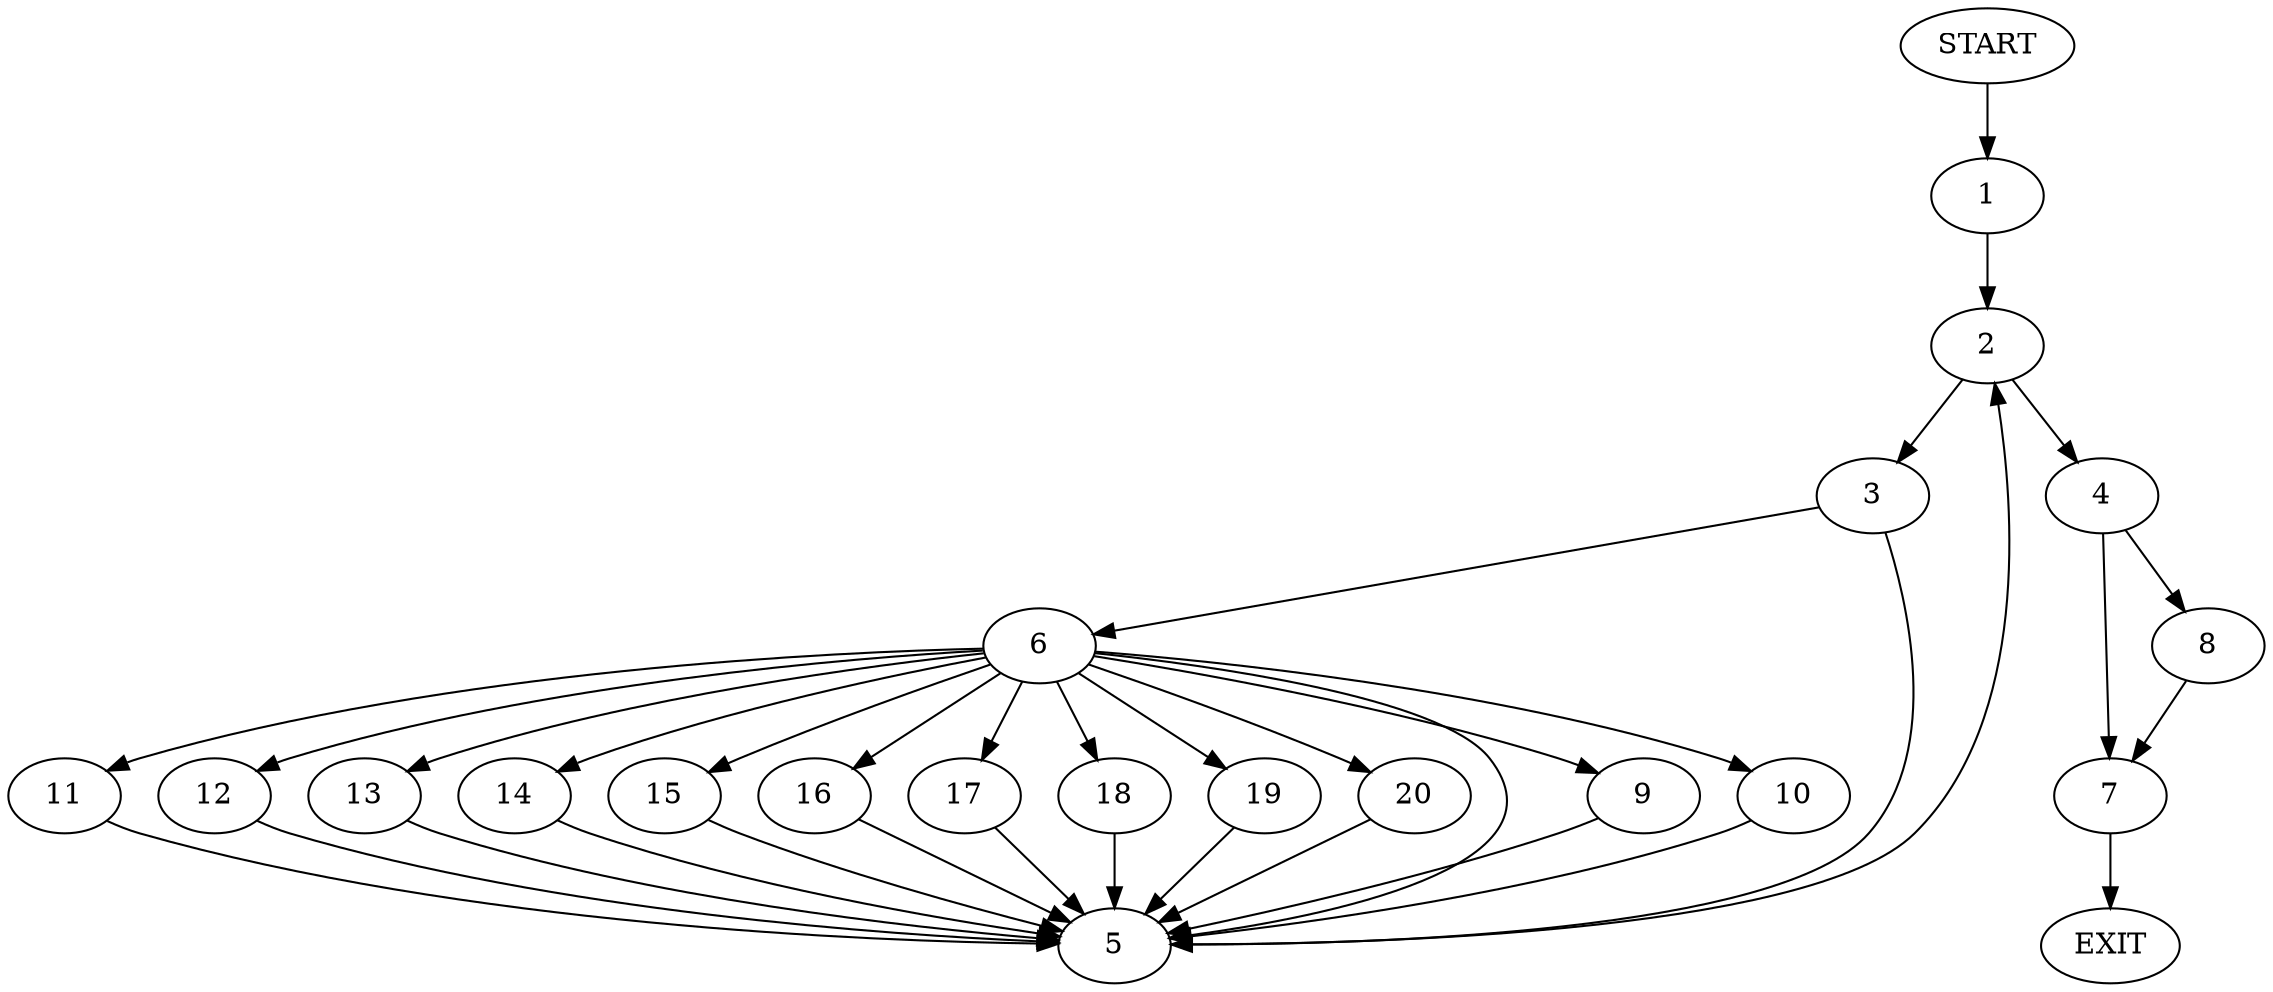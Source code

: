 digraph {
0 [label="START"]
21 [label="EXIT"]
0 -> 1
1 -> 2
2 -> 3
2 -> 4
3 -> 5
3 -> 6
4 -> 7
4 -> 8
6 -> 9
6 -> 10
6 -> 11
6 -> 12
6 -> 13
6 -> 14
6 -> 15
6 -> 16
6 -> 17
6 -> 5
6 -> 18
6 -> 19
6 -> 20
5 -> 2
15 -> 5
16 -> 5
19 -> 5
10 -> 5
13 -> 5
20 -> 5
17 -> 5
18 -> 5
12 -> 5
14 -> 5
11 -> 5
9 -> 5
7 -> 21
8 -> 7
}
